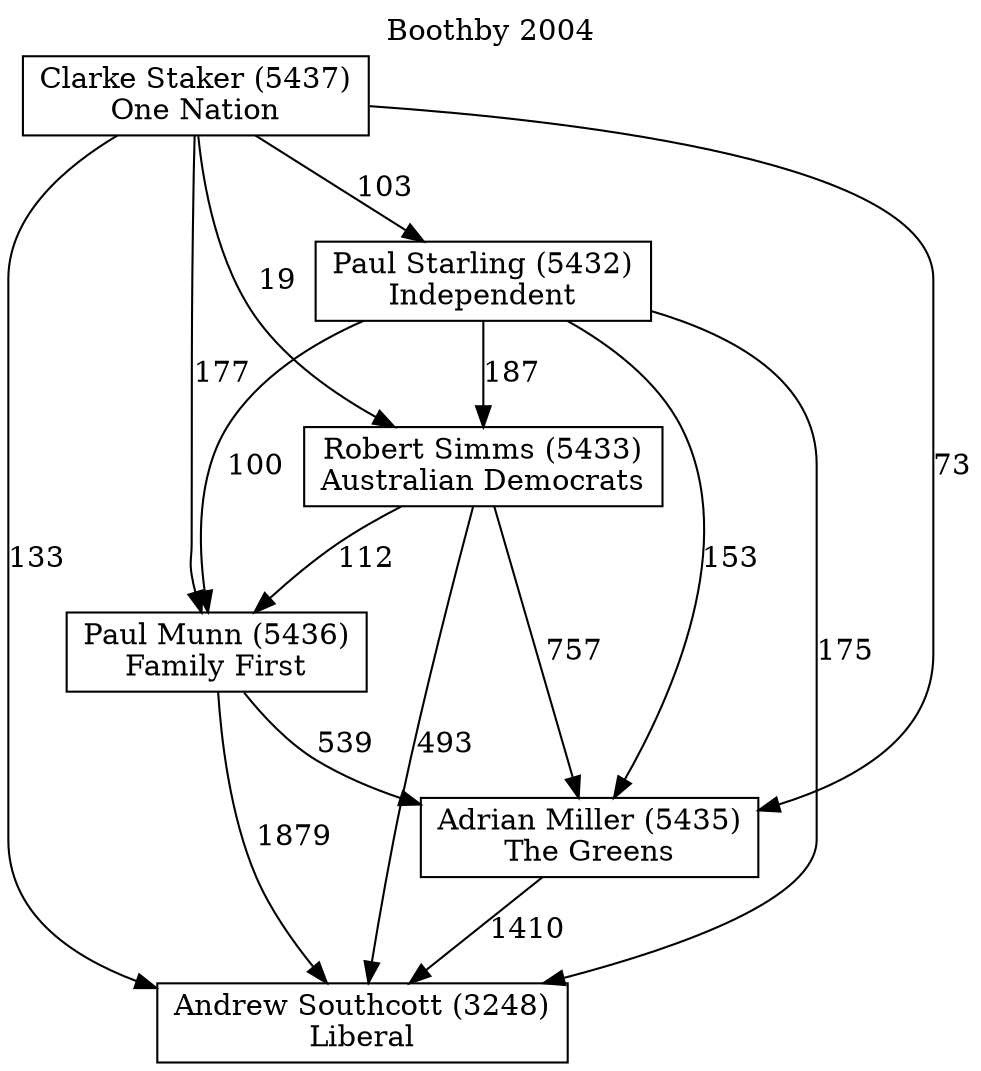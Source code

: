 // House preference flow
digraph "Andrew Southcott (3248)_Boothby_2004" {
	graph [label="Boothby 2004" labelloc=t mclimit=10]
	node [shape=box]
	"Andrew Southcott (3248)" [label="Andrew Southcott (3248)
Liberal"]
	"Adrian Miller (5435)" [label="Adrian Miller (5435)
The Greens"]
	"Paul Munn (5436)" [label="Paul Munn (5436)
Family First"]
	"Robert Simms (5433)" [label="Robert Simms (5433)
Australian Democrats"]
	"Paul Starling (5432)" [label="Paul Starling (5432)
Independent"]
	"Clarke Staker (5437)" [label="Clarke Staker (5437)
One Nation"]
	"Adrian Miller (5435)" -> "Andrew Southcott (3248)" [label=1410]
	"Paul Munn (5436)" -> "Adrian Miller (5435)" [label=539]
	"Robert Simms (5433)" -> "Paul Munn (5436)" [label=112]
	"Paul Starling (5432)" -> "Robert Simms (5433)" [label=187]
	"Clarke Staker (5437)" -> "Paul Starling (5432)" [label=103]
	"Paul Munn (5436)" -> "Andrew Southcott (3248)" [label=1879]
	"Robert Simms (5433)" -> "Andrew Southcott (3248)" [label=493]
	"Paul Starling (5432)" -> "Andrew Southcott (3248)" [label=175]
	"Clarke Staker (5437)" -> "Andrew Southcott (3248)" [label=133]
	"Clarke Staker (5437)" -> "Robert Simms (5433)" [label=19]
	"Paul Starling (5432)" -> "Paul Munn (5436)" [label=100]
	"Clarke Staker (5437)" -> "Paul Munn (5436)" [label=177]
	"Robert Simms (5433)" -> "Adrian Miller (5435)" [label=757]
	"Paul Starling (5432)" -> "Adrian Miller (5435)" [label=153]
	"Clarke Staker (5437)" -> "Adrian Miller (5435)" [label=73]
}
